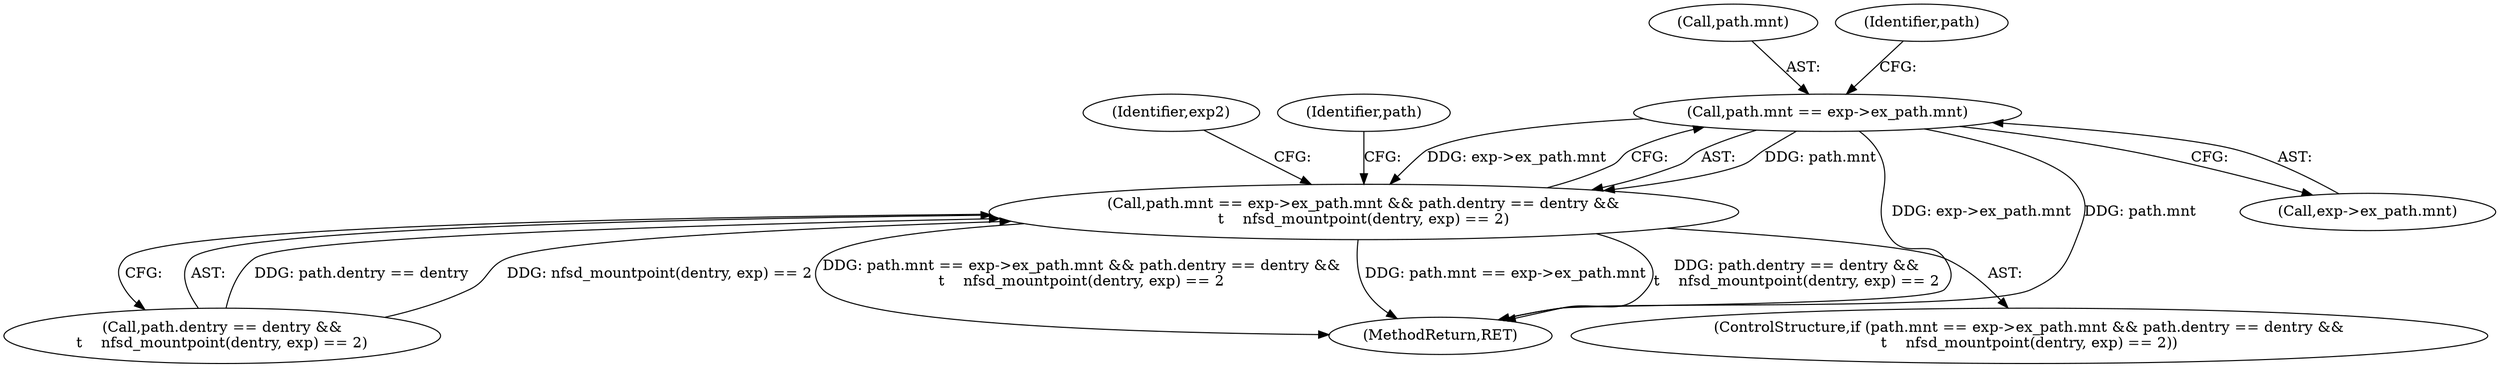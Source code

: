 digraph "0_linux_c70422f760c120480fee4de6c38804c72aa26bc1_18@pointer" {
"1000140" [label="(Call,path.mnt == exp->ex_path.mnt)"];
"1000139" [label="(Call,path.mnt == exp->ex_path.mnt && path.dentry == dentry &&\n\t    nfsd_mountpoint(dentry, exp) == 2)"];
"1000166" [label="(Identifier,exp2)"];
"1000139" [label="(Call,path.mnt == exp->ex_path.mnt && path.dentry == dentry &&\n\t    nfsd_mountpoint(dentry, exp) == 2)"];
"1000140" [label="(Call,path.mnt == exp->ex_path.mnt)"];
"1000149" [label="(Call,path.dentry == dentry &&\n\t    nfsd_mountpoint(dentry, exp) == 2)"];
"1000144" [label="(Call,exp->ex_path.mnt)"];
"1000141" [label="(Call,path.mnt)"];
"1000237" [label="(MethodReturn,RET)"];
"1000163" [label="(Identifier,path)"];
"1000138" [label="(ControlStructure,if (path.mnt == exp->ex_path.mnt && path.dentry == dentry &&\n\t    nfsd_mountpoint(dentry, exp) == 2))"];
"1000152" [label="(Identifier,path)"];
"1000140" -> "1000139"  [label="AST: "];
"1000140" -> "1000144"  [label="CFG: "];
"1000141" -> "1000140"  [label="AST: "];
"1000144" -> "1000140"  [label="AST: "];
"1000152" -> "1000140"  [label="CFG: "];
"1000139" -> "1000140"  [label="CFG: "];
"1000140" -> "1000237"  [label="DDG: path.mnt"];
"1000140" -> "1000237"  [label="DDG: exp->ex_path.mnt"];
"1000140" -> "1000139"  [label="DDG: path.mnt"];
"1000140" -> "1000139"  [label="DDG: exp->ex_path.mnt"];
"1000139" -> "1000138"  [label="AST: "];
"1000139" -> "1000149"  [label="CFG: "];
"1000149" -> "1000139"  [label="AST: "];
"1000163" -> "1000139"  [label="CFG: "];
"1000166" -> "1000139"  [label="CFG: "];
"1000139" -> "1000237"  [label="DDG: path.mnt == exp->ex_path.mnt && path.dentry == dentry &&\n\t    nfsd_mountpoint(dentry, exp) == 2"];
"1000139" -> "1000237"  [label="DDG: path.mnt == exp->ex_path.mnt"];
"1000139" -> "1000237"  [label="DDG: path.dentry == dentry &&\n\t    nfsd_mountpoint(dentry, exp) == 2"];
"1000149" -> "1000139"  [label="DDG: path.dentry == dentry"];
"1000149" -> "1000139"  [label="DDG: nfsd_mountpoint(dentry, exp) == 2"];
}
